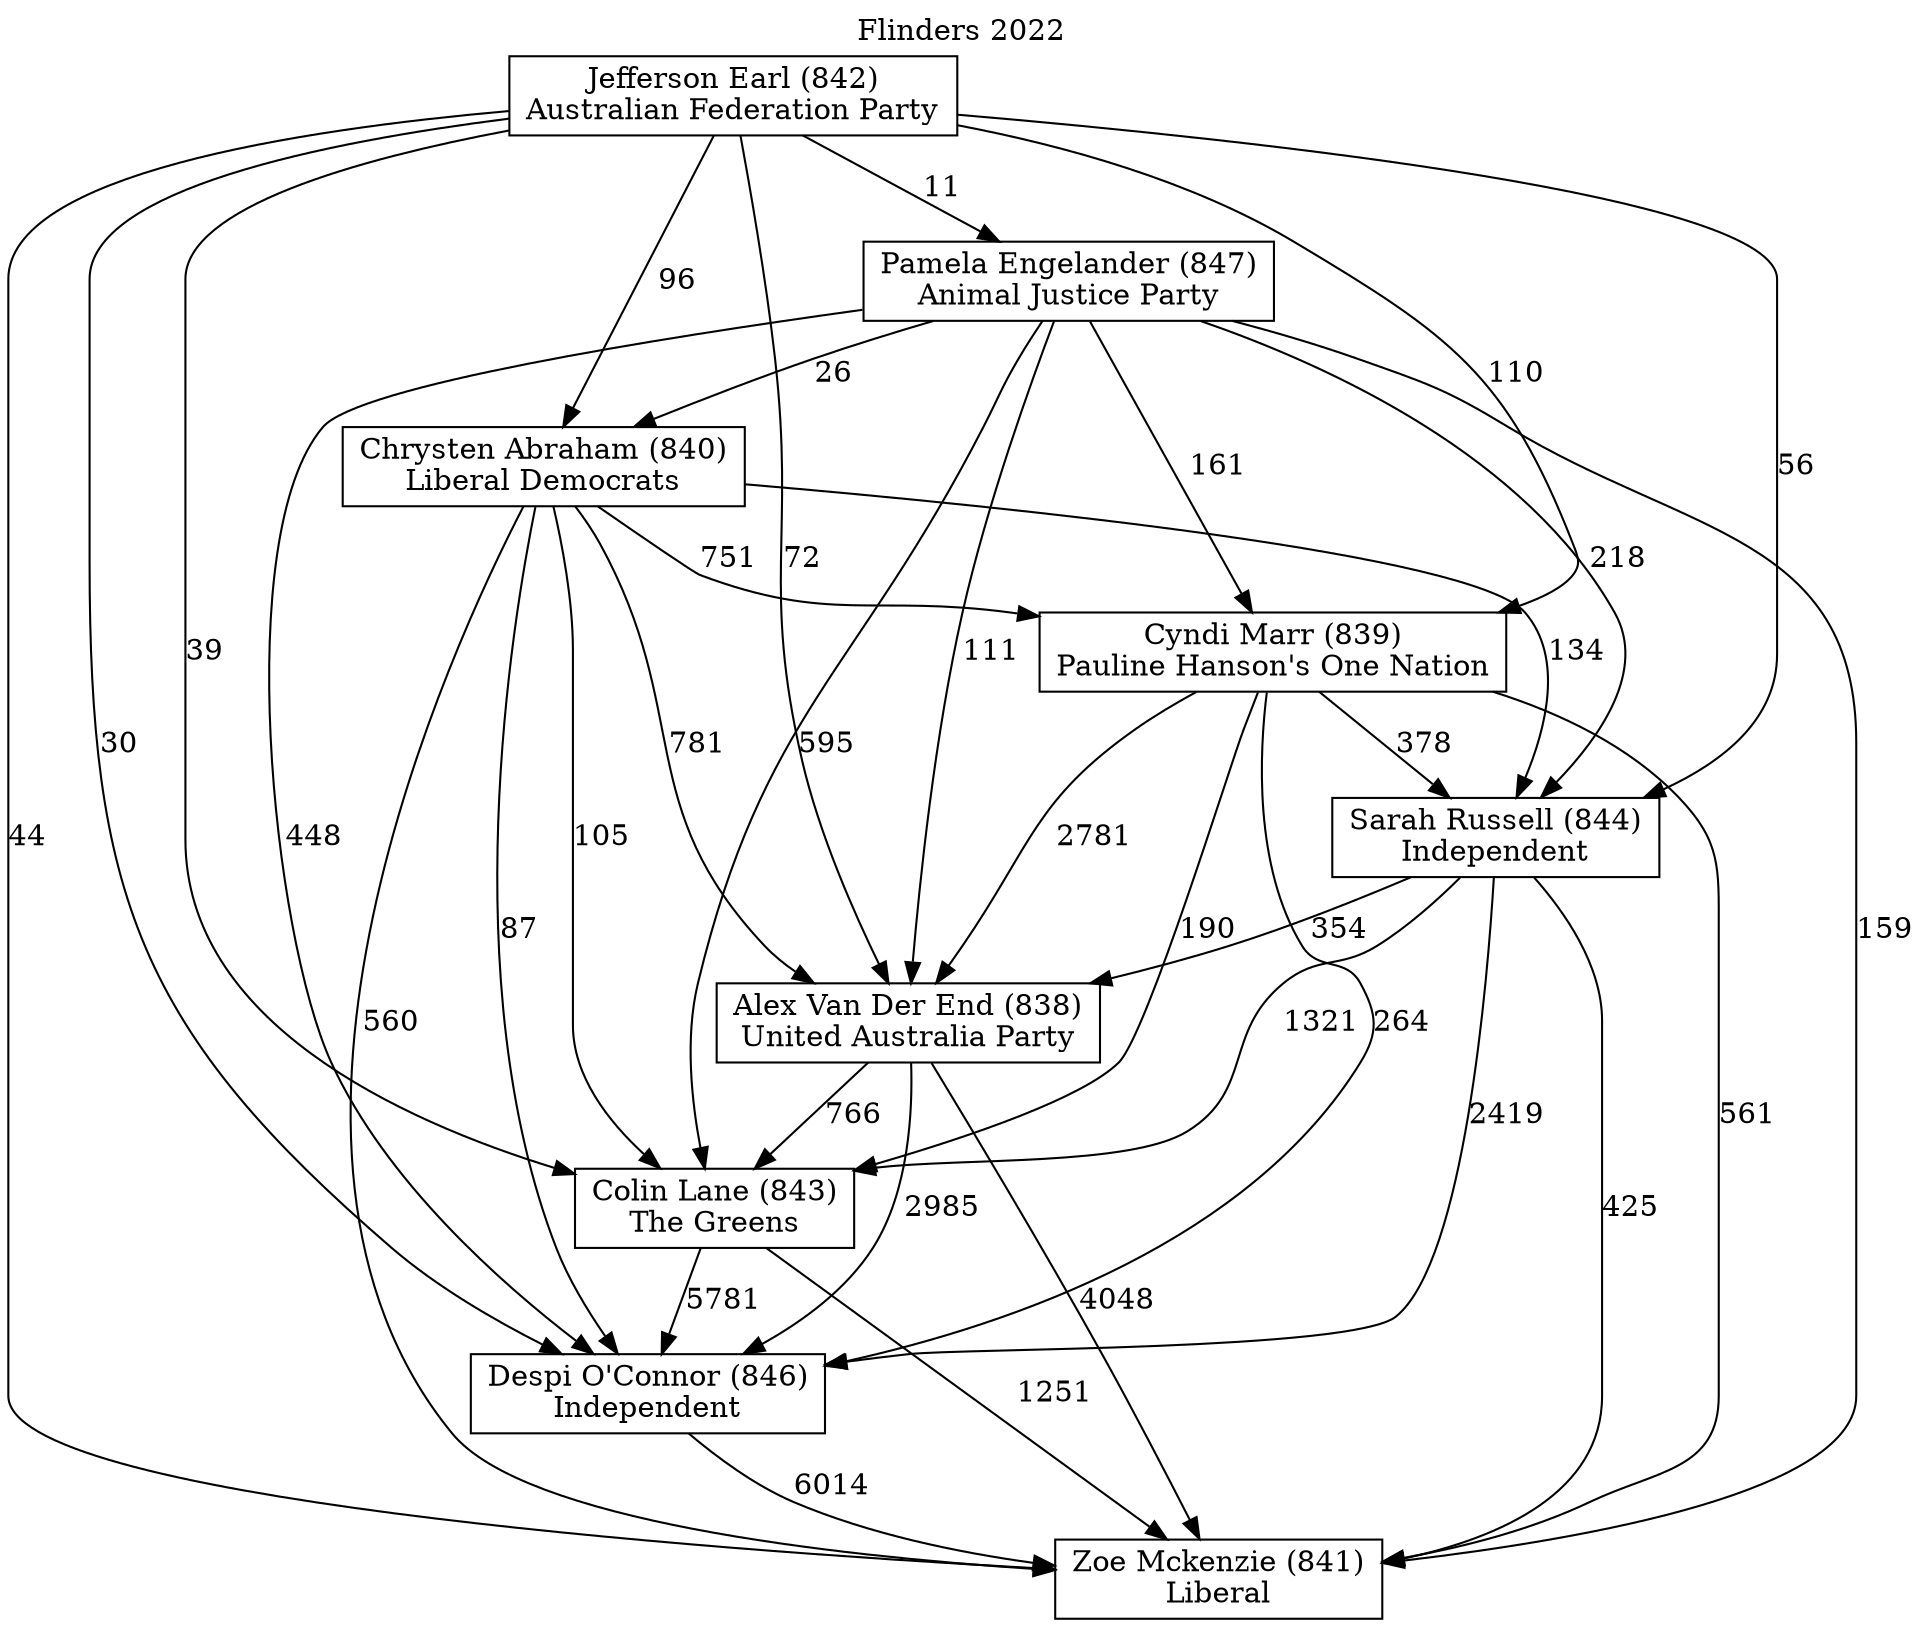 // House preference flow
digraph "Zoe Mckenzie (841)_Flinders_2022" {
	graph [label="Flinders 2022" labelloc=t mclimit=10]
	node [shape=box]
	"Chrysten Abraham (840)" [label="Chrysten Abraham (840)
Liberal Democrats"]
	"Sarah Russell (844)" [label="Sarah Russell (844)
Independent"]
	"Zoe Mckenzie (841)" [label="Zoe Mckenzie (841)
Liberal"]
	"Pamela Engelander (847)" [label="Pamela Engelander (847)
Animal Justice Party"]
	"Jefferson Earl (842)" [label="Jefferson Earl (842)
Australian Federation Party"]
	"Colin Lane (843)" [label="Colin Lane (843)
The Greens"]
	"Despi O'Connor (846)" [label="Despi O'Connor (846)
Independent"]
	"Cyndi Marr (839)" [label="Cyndi Marr (839)
Pauline Hanson's One Nation"]
	"Alex Van Der End (838)" [label="Alex Van Der End (838)
United Australia Party"]
	"Sarah Russell (844)" -> "Zoe Mckenzie (841)" [label=425]
	"Sarah Russell (844)" -> "Alex Van Der End (838)" [label=354]
	"Sarah Russell (844)" -> "Despi O'Connor (846)" [label=2419]
	"Alex Van Der End (838)" -> "Despi O'Connor (846)" [label=2985]
	"Pamela Engelander (847)" -> "Cyndi Marr (839)" [label=161]
	"Jefferson Earl (842)" -> "Pamela Engelander (847)" [label=11]
	"Cyndi Marr (839)" -> "Colin Lane (843)" [label=190]
	"Sarah Russell (844)" -> "Colin Lane (843)" [label=1321]
	"Pamela Engelander (847)" -> "Chrysten Abraham (840)" [label=26]
	"Chrysten Abraham (840)" -> "Despi O'Connor (846)" [label=87]
	"Despi O'Connor (846)" -> "Zoe Mckenzie (841)" [label=6014]
	"Chrysten Abraham (840)" -> "Colin Lane (843)" [label=105]
	"Jefferson Earl (842)" -> "Sarah Russell (844)" [label=56]
	"Cyndi Marr (839)" -> "Despi O'Connor (846)" [label=264]
	"Pamela Engelander (847)" -> "Sarah Russell (844)" [label=218]
	"Pamela Engelander (847)" -> "Alex Van Der End (838)" [label=111]
	"Jefferson Earl (842)" -> "Cyndi Marr (839)" [label=110]
	"Cyndi Marr (839)" -> "Sarah Russell (844)" [label=378]
	"Chrysten Abraham (840)" -> "Sarah Russell (844)" [label=134]
	"Pamela Engelander (847)" -> "Zoe Mckenzie (841)" [label=159]
	"Pamela Engelander (847)" -> "Colin Lane (843)" [label=595]
	"Colin Lane (843)" -> "Despi O'Connor (846)" [label=5781]
	"Chrysten Abraham (840)" -> "Zoe Mckenzie (841)" [label=560]
	"Jefferson Earl (842)" -> "Chrysten Abraham (840)" [label=96]
	"Jefferson Earl (842)" -> "Alex Van Der End (838)" [label=72]
	"Chrysten Abraham (840)" -> "Cyndi Marr (839)" [label=751]
	"Cyndi Marr (839)" -> "Alex Van Der End (838)" [label=2781]
	"Pamela Engelander (847)" -> "Despi O'Connor (846)" [label=448]
	"Alex Van Der End (838)" -> "Zoe Mckenzie (841)" [label=4048]
	"Jefferson Earl (842)" -> "Zoe Mckenzie (841)" [label=44]
	"Jefferson Earl (842)" -> "Colin Lane (843)" [label=39]
	"Jefferson Earl (842)" -> "Despi O'Connor (846)" [label=30]
	"Alex Van Der End (838)" -> "Colin Lane (843)" [label=766]
	"Colin Lane (843)" -> "Zoe Mckenzie (841)" [label=1251]
	"Chrysten Abraham (840)" -> "Alex Van Der End (838)" [label=781]
	"Cyndi Marr (839)" -> "Zoe Mckenzie (841)" [label=561]
}
